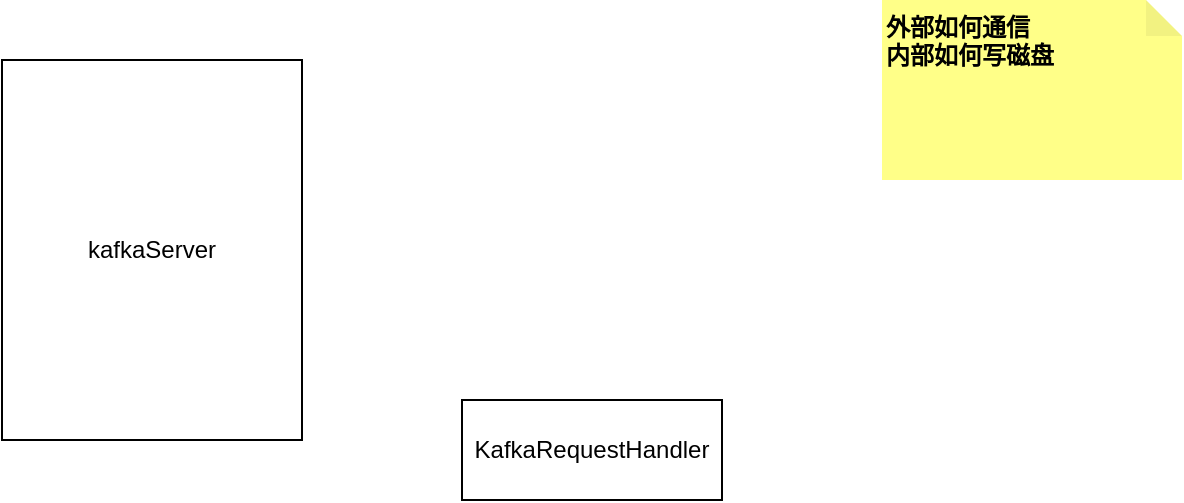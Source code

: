 <mxfile version="24.6.3" type="github" pages="2">
  <diagram name="第 1 页" id="A7dTB1FYtnh71Bejf-Xg">
    <mxGraphModel dx="794" dy="420" grid="1" gridSize="10" guides="1" tooltips="1" connect="1" arrows="1" fold="1" page="1" pageScale="1" pageWidth="827" pageHeight="1169" math="0" shadow="0">
      <root>
        <mxCell id="0" />
        <mxCell id="1" parent="0" />
        <mxCell id="oCcr87W6s0GWtc9AZ654-2" value="kafkaServer" style="rounded=0;whiteSpace=wrap;html=1;align=center;verticalAlign=middle;" vertex="1" parent="1">
          <mxGeometry x="90" y="110" width="150" height="190" as="geometry" />
        </mxCell>
        <mxCell id="oCcr87W6s0GWtc9AZ654-3" value="外部如何通信&lt;div&gt;内部如何写磁盘&lt;/div&gt;" style="shape=note;whiteSpace=wrap;html=1;backgroundOutline=1;darkOpacity=0.05;fillColor=#ffff88;strokeColor=none;horizontal=1;align=left;verticalAlign=top;size=18;fontStyle=1" vertex="1" parent="1">
          <mxGeometry x="530" y="80" width="150" height="90" as="geometry" />
        </mxCell>
        <mxCell id="oCcr87W6s0GWtc9AZ654-4" value="KafkaRequestHandler" style="rounded=0;whiteSpace=wrap;html=1;align=center;verticalAlign=middle;" vertex="1" parent="1">
          <mxGeometry x="320" y="280" width="130" height="50" as="geometry" />
        </mxCell>
      </root>
    </mxGraphModel>
  </diagram>
  <diagram id="t9Xj6aAGx6GQA6y0v6Kh" name="第 2 页">
    <mxGraphModel dx="794" dy="420" grid="1" gridSize="10" guides="1" tooltips="1" connect="1" arrows="1" fold="1" page="1" pageScale="1" pageWidth="827" pageHeight="1169" math="0" shadow="0">
      <root>
        <mxCell id="0" />
        <mxCell id="1" parent="0" />
      </root>
    </mxGraphModel>
  </diagram>
</mxfile>
